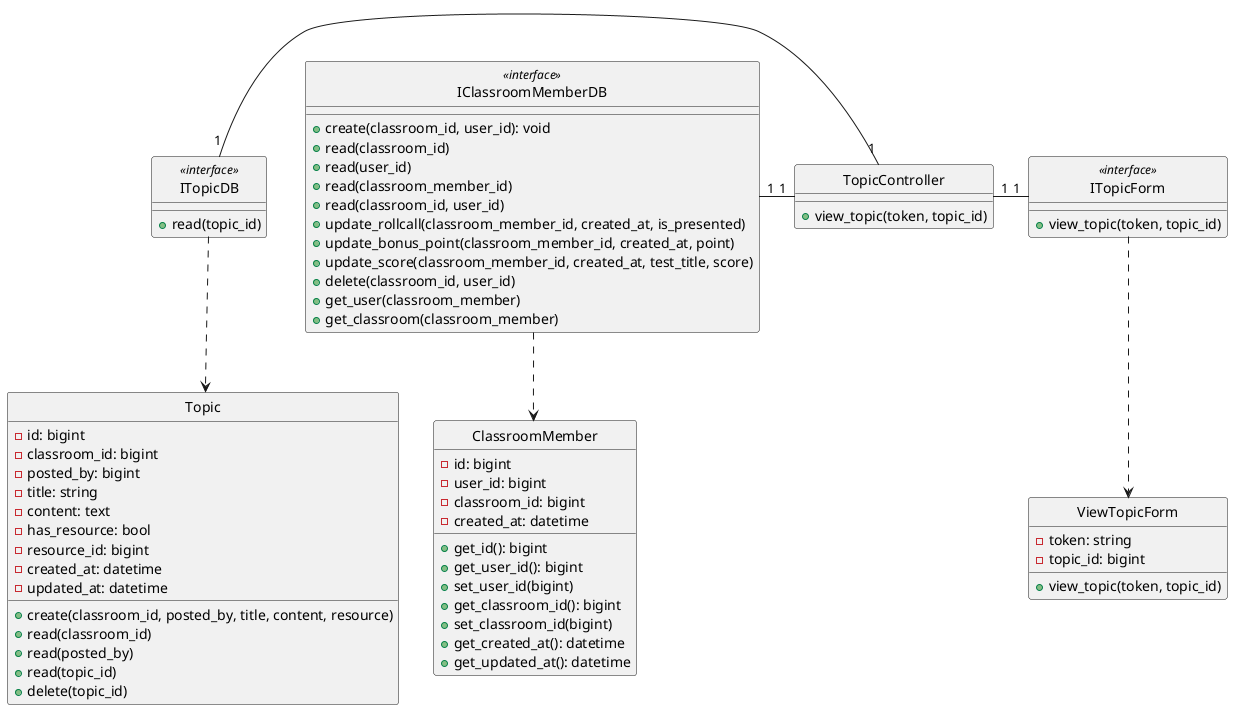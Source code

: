 @startuml createTopic

class ViewTopicForm {
    - token: string
    - topic_id: bigint

    + view_topic(token, topic_id)
}

class ITopicForm <<interface>> {
    + view_topic(token, topic_id)
}

class TopicController {
    + view_topic(token, topic_id)
}

class ClassroomMember {
    - id: bigint
    - user_id: bigint
    - classroom_id: bigint
    - created_at: datetime

    + get_id(): bigint
    + get_user_id(): bigint
    + set_user_id(bigint)
    + get_classroom_id(): bigint
    + set_classroom_id(bigint)
    + get_created_at(): datetime
    + get_updated_at(): datetime
}

class IClassroomMemberDB <<interface>> {
    + create(classroom_id, user_id): void
    + read(classroom_id)
    + read(user_id)
    + read(classroom_member_id)
    + read(classroom_id, user_id)
    + update_rollcall(classroom_member_id, created_at, is_presented)
    + update_bonus_point(classroom_member_id, created_at, point)
    + update_score(classroom_member_id, created_at, test_title, score)
    + delete(classroom_id, user_id)
    + get_user(classroom_member)
    + get_classroom(classroom_member)
}


class Topic {
    - id: bigint
    - classroom_id: bigint
    - posted_by: bigint
    - title: string
    - content: text
    - has_resource: bool
    - resource_id: bigint
    - created_at: datetime
    - updated_at: datetime

    + create(classroom_id, posted_by, title, content, resource)
    + read(classroom_id)
    + read(posted_by)
    + read(topic_id)
    + delete(topic_id)
}

class ITopicDB <<interface>> {
    + read(topic_id)
}

hide ViewTopicForm circle
hide ITopicForm <<interface>> circle
hide TopicController circle
hide IClassroomMemberDB <<interface>> circle
hide ClassroomMember circle
hide ITopicDB <<interface>> circle
hide Topic circle 


ITopicForm .down.> ViewTopicForm
IClassroomMemberDB .down.> ClassroomMember
ITopicDB .down.> Topic
ITopicForm "1"-left-"1" TopicController
TopicController "1"-left-"1" IClassroomMemberDB
TopicController "1"-left-"1" ITopicDB


@enduml
